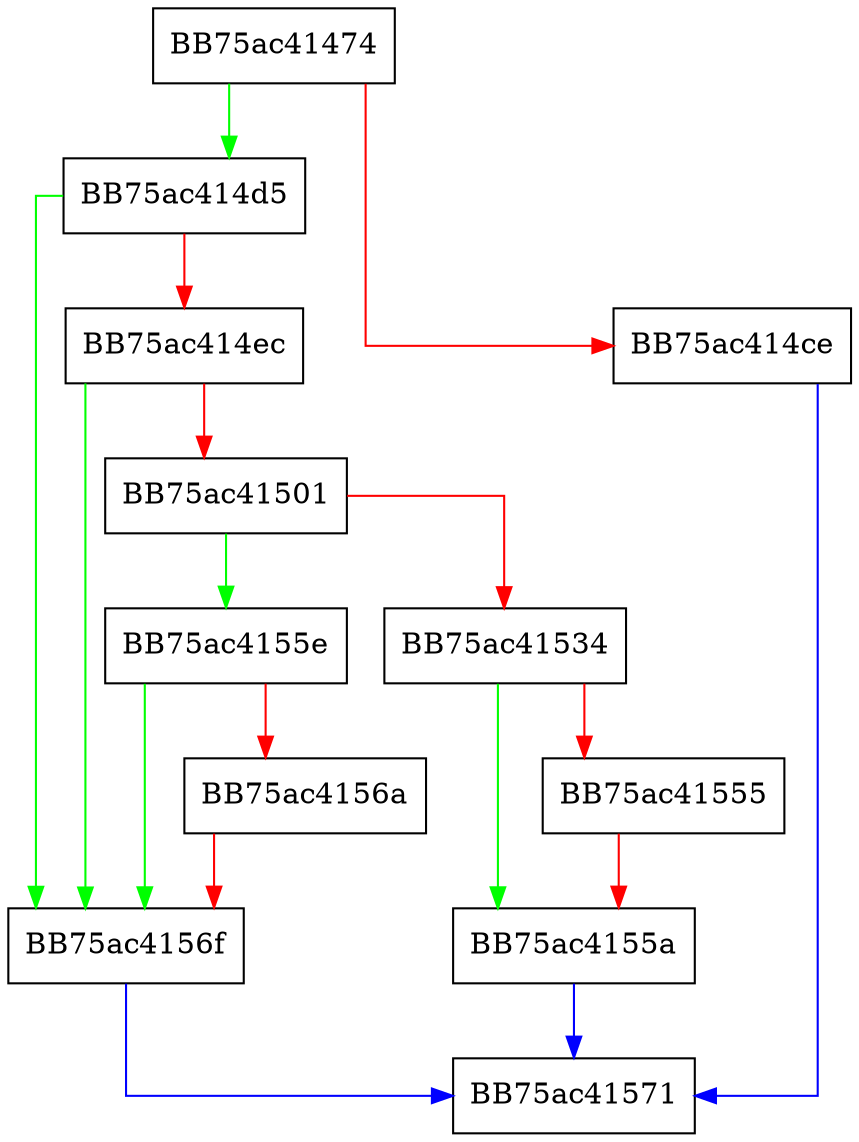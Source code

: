 digraph BurnExtent {
  node [shape="box"];
  graph [splines=ortho];
  BB75ac41474 -> BB75ac414d5 [color="green"];
  BB75ac41474 -> BB75ac414ce [color="red"];
  BB75ac414ce -> BB75ac41571 [color="blue"];
  BB75ac414d5 -> BB75ac4156f [color="green"];
  BB75ac414d5 -> BB75ac414ec [color="red"];
  BB75ac414ec -> BB75ac4156f [color="green"];
  BB75ac414ec -> BB75ac41501 [color="red"];
  BB75ac41501 -> BB75ac4155e [color="green"];
  BB75ac41501 -> BB75ac41534 [color="red"];
  BB75ac41534 -> BB75ac4155a [color="green"];
  BB75ac41534 -> BB75ac41555 [color="red"];
  BB75ac41555 -> BB75ac4155a [color="red"];
  BB75ac4155a -> BB75ac41571 [color="blue"];
  BB75ac4155e -> BB75ac4156f [color="green"];
  BB75ac4155e -> BB75ac4156a [color="red"];
  BB75ac4156a -> BB75ac4156f [color="red"];
  BB75ac4156f -> BB75ac41571 [color="blue"];
}